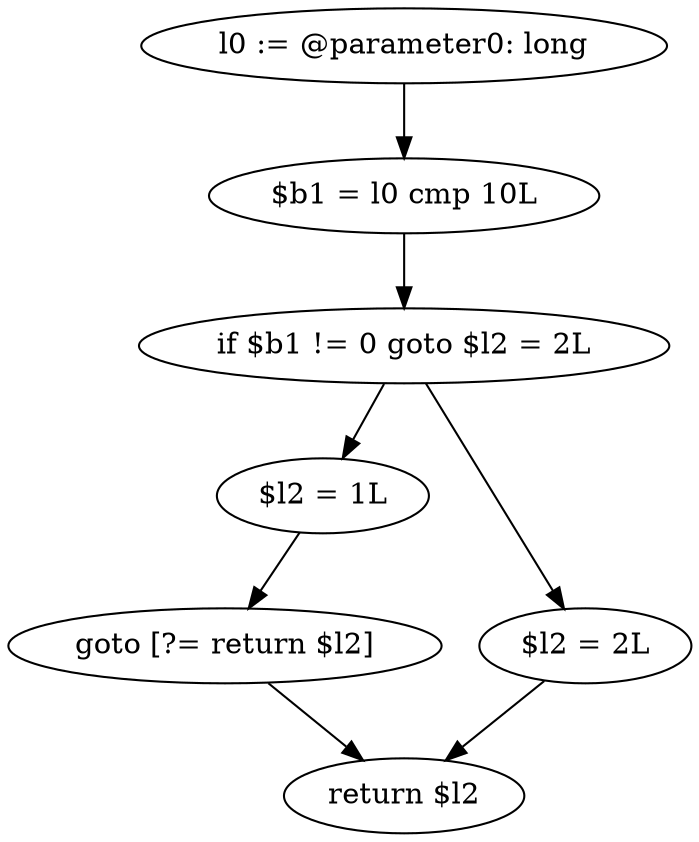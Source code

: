 digraph "unitGraph" {
    "l0 := @parameter0: long"
    "$b1 = l0 cmp 10L"
    "if $b1 != 0 goto $l2 = 2L"
    "$l2 = 1L"
    "goto [?= return $l2]"
    "$l2 = 2L"
    "return $l2"
    "l0 := @parameter0: long"->"$b1 = l0 cmp 10L";
    "$b1 = l0 cmp 10L"->"if $b1 != 0 goto $l2 = 2L";
    "if $b1 != 0 goto $l2 = 2L"->"$l2 = 1L";
    "if $b1 != 0 goto $l2 = 2L"->"$l2 = 2L";
    "$l2 = 1L"->"goto [?= return $l2]";
    "goto [?= return $l2]"->"return $l2";
    "$l2 = 2L"->"return $l2";
}
